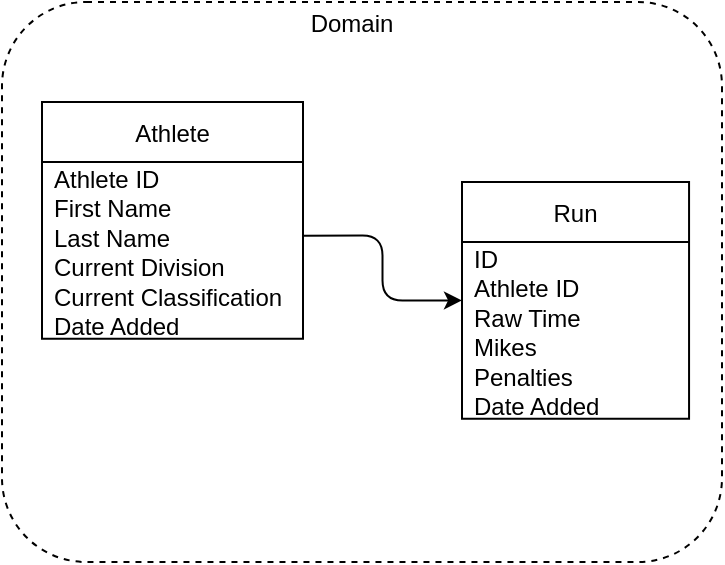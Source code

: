 <mxfile version="17.5.0" type="device" pages="5"><diagram name="Shooters_Log-Domain" id="WLZZMkEDYbglwvg7XkXk"><mxGraphModel dx="1422" dy="702" grid="1" gridSize="10" guides="1" tooltips="1" connect="1" arrows="1" fold="1" page="1" pageScale="1" pageWidth="1169" pageHeight="827" math="0" shadow="0"><root><mxCell id="lbrJNzpqVlPy7NFtcWys-0"/><mxCell id="lbrJNzpqVlPy7NFtcWys-1" parent="lbrJNzpqVlPy7NFtcWys-0"/><mxCell id="lbrJNzpqVlPy7NFtcWys-2" value="" style="group" parent="lbrJNzpqVlPy7NFtcWys-1" vertex="1" connectable="0"><mxGeometry x="80" y="470" width="360" height="280" as="geometry"/></mxCell><mxCell id="lbrJNzpqVlPy7NFtcWys-3" value="" style="rounded=1;whiteSpace=wrap;html=1;dashed=1;" parent="lbrJNzpqVlPy7NFtcWys-2" vertex="1"><mxGeometry width="360" height="280" as="geometry"/></mxCell><mxCell id="lbrJNzpqVlPy7NFtcWys-7" value="Athlete" style="swimlane;fontStyle=0;childLayout=stackLayout;horizontal=1;startSize=30;horizontalStack=0;resizeParent=1;resizeParentMax=0;resizeLast=0;collapsible=1;marginBottom=0;" parent="lbrJNzpqVlPy7NFtcWys-2" vertex="1"><mxGeometry x="20" y="50" width="130.5" height="118.421" as="geometry"/></mxCell><mxCell id="lbrJNzpqVlPy7NFtcWys-8" value="Athlete ID" style="text;strokeColor=none;fillColor=none;align=left;verticalAlign=middle;spacingLeft=4;spacingRight=4;overflow=hidden;points=[[0,0.5],[1,0.5]];portConstraint=eastwest;rotatable=0;" parent="lbrJNzpqVlPy7NFtcWys-7" vertex="1"><mxGeometry y="30" width="130.5" height="14.737" as="geometry"/></mxCell><mxCell id="5Db6tH8NOHzSkYyKgGO0-1" value="First Name" style="text;strokeColor=none;fillColor=none;align=left;verticalAlign=middle;spacingLeft=4;spacingRight=4;overflow=hidden;points=[[0,0.5],[1,0.5]];portConstraint=eastwest;rotatable=0;" vertex="1" parent="lbrJNzpqVlPy7NFtcWys-7"><mxGeometry y="44.737" width="130.5" height="14.737" as="geometry"/></mxCell><mxCell id="5Db6tH8NOHzSkYyKgGO0-0" value="Last Name" style="text;strokeColor=none;fillColor=none;align=left;verticalAlign=middle;spacingLeft=4;spacingRight=4;overflow=hidden;points=[[0,0.5],[1,0.5]];portConstraint=eastwest;rotatable=0;" vertex="1" parent="lbrJNzpqVlPy7NFtcWys-7"><mxGeometry y="59.474" width="130.5" height="14.737" as="geometry"/></mxCell><mxCell id="lbrJNzpqVlPy7NFtcWys-9" value="Current Division" style="text;strokeColor=none;fillColor=none;align=left;verticalAlign=middle;spacingLeft=4;spacingRight=4;overflow=hidden;points=[[0,0.5],[1,0.5]];portConstraint=eastwest;rotatable=0;" parent="lbrJNzpqVlPy7NFtcWys-7" vertex="1"><mxGeometry y="74.211" width="130.5" height="14.737" as="geometry"/></mxCell><mxCell id="lbrJNzpqVlPy7NFtcWys-10" value="Current Classification" style="text;strokeColor=none;fillColor=none;align=left;verticalAlign=middle;spacingLeft=4;spacingRight=4;overflow=hidden;points=[[0,0.5],[1,0.5]];portConstraint=eastwest;rotatable=0;" parent="lbrJNzpqVlPy7NFtcWys-7" vertex="1"><mxGeometry y="88.947" width="130.5" height="14.737" as="geometry"/></mxCell><mxCell id="5Db6tH8NOHzSkYyKgGO0-2" value="Date Added" style="text;strokeColor=none;fillColor=none;align=left;verticalAlign=middle;spacingLeft=4;spacingRight=4;overflow=hidden;points=[[0,0.5],[1,0.5]];portConstraint=eastwest;rotatable=0;" vertex="1" parent="lbrJNzpqVlPy7NFtcWys-7"><mxGeometry y="103.684" width="130.5" height="14.737" as="geometry"/></mxCell><mxCell id="lbrJNzpqVlPy7NFtcWys-12" value="Run" style="swimlane;fontStyle=0;childLayout=stackLayout;horizontal=1;startSize=30;horizontalStack=0;resizeParent=1;resizeParentMax=0;resizeLast=0;collapsible=1;marginBottom=0;" parent="lbrJNzpqVlPy7NFtcWys-2" vertex="1"><mxGeometry x="230" y="90" width="113.53" height="118.421" as="geometry"/></mxCell><mxCell id="lbrJNzpqVlPy7NFtcWys-13" value="ID" style="text;strokeColor=none;fillColor=none;align=left;verticalAlign=middle;spacingLeft=4;spacingRight=4;overflow=hidden;points=[[0,0.5],[1,0.5]];portConstraint=eastwest;rotatable=0;" parent="lbrJNzpqVlPy7NFtcWys-12" vertex="1"><mxGeometry y="30" width="113.53" height="14.737" as="geometry"/></mxCell><mxCell id="lbrJNzpqVlPy7NFtcWys-14" value="Athlete ID" style="text;strokeColor=none;fillColor=none;align=left;verticalAlign=middle;spacingLeft=4;spacingRight=4;overflow=hidden;points=[[0,0.5],[1,0.5]];portConstraint=eastwest;rotatable=0;" parent="lbrJNzpqVlPy7NFtcWys-12" vertex="1"><mxGeometry y="44.737" width="113.53" height="14.737" as="geometry"/></mxCell><mxCell id="lbrJNzpqVlPy7NFtcWys-15" value="Raw Time" style="text;strokeColor=none;fillColor=none;align=left;verticalAlign=middle;spacingLeft=4;spacingRight=4;overflow=hidden;points=[[0,0.5],[1,0.5]];portConstraint=eastwest;rotatable=0;" parent="lbrJNzpqVlPy7NFtcWys-12" vertex="1"><mxGeometry y="59.474" width="113.53" height="14.737" as="geometry"/></mxCell><mxCell id="lbrJNzpqVlPy7NFtcWys-16" value="Mikes" style="text;strokeColor=none;fillColor=none;align=left;verticalAlign=middle;spacingLeft=4;spacingRight=4;overflow=hidden;points=[[0,0.5],[1,0.5]];portConstraint=eastwest;rotatable=0;" parent="lbrJNzpqVlPy7NFtcWys-12" vertex="1"><mxGeometry y="74.211" width="113.53" height="14.737" as="geometry"/></mxCell><mxCell id="5Db6tH8NOHzSkYyKgGO0-3" value="Penalties" style="text;strokeColor=none;fillColor=none;align=left;verticalAlign=middle;spacingLeft=4;spacingRight=4;overflow=hidden;points=[[0,0.5],[1,0.5]];portConstraint=eastwest;rotatable=0;" vertex="1" parent="lbrJNzpqVlPy7NFtcWys-12"><mxGeometry y="88.947" width="113.53" height="14.737" as="geometry"/></mxCell><mxCell id="5Db6tH8NOHzSkYyKgGO0-4" value="Date Added" style="text;strokeColor=none;fillColor=none;align=left;verticalAlign=middle;spacingLeft=4;spacingRight=4;overflow=hidden;points=[[0,0.5],[1,0.5]];portConstraint=eastwest;rotatable=0;" vertex="1" parent="lbrJNzpqVlPy7NFtcWys-12"><mxGeometry y="103.684" width="113.53" height="14.737" as="geometry"/></mxCell><mxCell id="lbrJNzpqVlPy7NFtcWys-39" value="Domain" style="text;html=1;strokeColor=none;fillColor=none;align=center;verticalAlign=middle;whiteSpace=wrap;rounded=0;dashed=1;" parent="lbrJNzpqVlPy7NFtcWys-2" vertex="1"><mxGeometry x="158.824" width="31.765" height="21.538" as="geometry"/></mxCell><mxCell id="5Db6tH8NOHzSkYyKgGO0-5" value="" style="endArrow=classic;html=1;rounded=1;exitX=1;exitY=0.5;exitDx=0;exitDy=0;edgeStyle=orthogonalEdgeStyle;" edge="1" parent="lbrJNzpqVlPy7NFtcWys-2" source="5Db6tH8NOHzSkYyKgGO0-0" target="lbrJNzpqVlPy7NFtcWys-12"><mxGeometry width="50" height="50" relative="1" as="geometry"><mxPoint x="211.765" y="122.051" as="sourcePoint"/><mxPoint x="238.235" y="86.154" as="targetPoint"/></mxGeometry></mxCell></root></mxGraphModel></diagram><diagram name="Shooters_Log-Services" id="DZWcCUozmMrxw4EkkOoP"><mxGraphModel dx="1422" dy="702" grid="1" gridSize="10" guides="1" tooltips="1" connect="1" arrows="1" fold="1" page="1" pageScale="1" pageWidth="1169" pageHeight="827" math="0" shadow="0"><root><mxCell id="SasrA29SFhjYGBD2Q153-0"/><mxCell id="SasrA29SFhjYGBD2Q153-1" parent="SasrA29SFhjYGBD2Q153-0"/><mxCell id="SasrA29SFhjYGBD2Q153-18" value="Flask" style="rounded=0;whiteSpace=wrap;html=1;" vertex="1" parent="SasrA29SFhjYGBD2Q153-1"><mxGeometry x="300" y="20" width="120" height="60" as="geometry"/></mxCell><mxCell id="SasrA29SFhjYGBD2Q153-19" value="SQLite DB" style="shape=cylinder3;whiteSpace=wrap;html=1;boundedLbl=1;backgroundOutline=1;size=15;" vertex="1" parent="SasrA29SFhjYGBD2Q153-1"><mxGeometry x="780" y="530" width="80" height="80" as="geometry"/></mxCell><mxCell id="SasrA29SFhjYGBD2Q153-20" value="" style="group" vertex="1" connectable="0" parent="SasrA29SFhjYGBD2Q153-1"><mxGeometry x="187.5" y="110" width="345" height="70" as="geometry"/></mxCell><mxCell id="SasrA29SFhjYGBD2Q153-21" value="" style="rounded=1;whiteSpace=wrap;html=1;dashed=1;" vertex="1" parent="SasrA29SFhjYGBD2Q153-20"><mxGeometry width="345" height="70" as="geometry"/></mxCell><mxCell id="SasrA29SFhjYGBD2Q153-22" value="Athlete.add()" style="shape=parallelogram;perimeter=parallelogramPerimeter;whiteSpace=wrap;html=1;fixedSize=1;" vertex="1" parent="SasrA29SFhjYGBD2Q153-20"><mxGeometry x="22.5" y="17.5" width="126.45" height="35" as="geometry"/></mxCell><mxCell id="SasrA29SFhjYGBD2Q153-23" value="Services" style="text;html=1;strokeColor=none;fillColor=none;align=center;verticalAlign=middle;whiteSpace=wrap;rounded=0;dashed=1;" vertex="1" parent="SasrA29SFhjYGBD2Q153-20"><mxGeometry x="118.026" width="108.947" height="17.5" as="geometry"/></mxCell><mxCell id="kTmxO-JzpRQDJna6sa7Y-18" value="Run.add()" style="shape=parallelogram;perimeter=parallelogramPerimeter;whiteSpace=wrap;html=1;fixedSize=1;" vertex="1" parent="SasrA29SFhjYGBD2Q153-20"><mxGeometry x="182.5" y="17.5" width="126.45" height="35" as="geometry"/></mxCell><mxCell id="SasrA29SFhjYGBD2Q153-24" value="" style="endArrow=classic;html=1;rounded=0;entryX=0.5;entryY=0;entryDx=0;entryDy=0;" edge="1" parent="SasrA29SFhjYGBD2Q153-1" target="SasrA29SFhjYGBD2Q153-21"><mxGeometry width="50" height="50" relative="1" as="geometry"><mxPoint x="360" y="80" as="sourcePoint"/><mxPoint x="610" y="190" as="targetPoint"/></mxGeometry></mxCell><mxCell id="SasrA29SFhjYGBD2Q153-25" value="" style="endArrow=classic;html=1;rounded=1;exitX=0.5;exitY=1;exitDx=0;exitDy=0;entryX=0.5;entryY=0;entryDx=0;entryDy=0;edgeStyle=orthogonalEdgeStyle;" edge="1" parent="SasrA29SFhjYGBD2Q153-1" source="SasrA29SFhjYGBD2Q153-21" target="kTmxO-JzpRQDJna6sa7Y-1"><mxGeometry width="50" height="50" relative="1" as="geometry"><mxPoint x="560" y="240" as="sourcePoint"/><mxPoint x="300" y="444" as="targetPoint"/></mxGeometry></mxCell><mxCell id="SasrA29SFhjYGBD2Q153-26" value="" style="endArrow=classic;html=1;rounded=1;exitX=1;exitY=0.5;exitDx=0;exitDy=0;entryX=0.5;entryY=0;entryDx=0;entryDy=0;entryPerimeter=0;edgeStyle=orthogonalEdgeStyle;" edge="1" parent="SasrA29SFhjYGBD2Q153-1" source="SasrA29SFhjYGBD2Q153-18" target="SasrA29SFhjYGBD2Q153-19"><mxGeometry width="50" height="50" relative="1" as="geometry"><mxPoint x="500" y="110" as="sourcePoint"/><mxPoint x="1070" y="360" as="targetPoint"/></mxGeometry></mxCell><mxCell id="SasrA29SFhjYGBD2Q153-27" value="" style="group" vertex="1" connectable="0" parent="SasrA29SFhjYGBD2Q153-1"><mxGeometry x="500" y="200" width="280" height="150" as="geometry"/></mxCell><mxCell id="SasrA29SFhjYGBD2Q153-28" value="" style="rounded=1;whiteSpace=wrap;html=1;dashed=1;" vertex="1" parent="SasrA29SFhjYGBD2Q153-27"><mxGeometry width="280" height="150" as="geometry"/></mxCell><mxCell id="SasrA29SFhjYGBD2Q153-29" value="Repositories" style="text;html=1;strokeColor=none;fillColor=none;align=center;verticalAlign=middle;whiteSpace=wrap;rounded=0;dashed=1;" vertex="1" parent="SasrA29SFhjYGBD2Q153-27"><mxGeometry x="103.478" y="10" width="73.043" height="30" as="geometry"/></mxCell><mxCell id="SasrA29SFhjYGBD2Q153-30" value="SQLAlchemy" style="rounded=0;whiteSpace=wrap;html=1;" vertex="1" parent="SasrA29SFhjYGBD2Q153-27"><mxGeometry x="140" y="40" width="80" height="80" as="geometry"/></mxCell><mxCell id="SasrA29SFhjYGBD2Q153-31" value="Abstract" style="rounded=0;whiteSpace=wrap;html=1;" vertex="1" parent="SasrA29SFhjYGBD2Q153-27"><mxGeometry x="30.436" y="40" width="73.043" height="80" as="geometry"/></mxCell><mxCell id="SasrA29SFhjYGBD2Q153-32" value="" style="endArrow=classic;html=1;rounded=1;exitX=1;exitY=0.5;exitDx=0;exitDy=0;entryX=1;entryY=0.5;entryDx=0;entryDy=0;edgeStyle=orthogonalEdgeStyle;" edge="1" parent="SasrA29SFhjYGBD2Q153-1" source="SasrA29SFhjYGBD2Q153-18" target="SasrA29SFhjYGBD2Q153-30"><mxGeometry width="50" height="50" relative="1" as="geometry"><mxPoint x="560" y="440" as="sourcePoint"/><mxPoint x="610" y="390" as="targetPoint"/><Array as="points"><mxPoint x="820" y="50"/><mxPoint x="820" y="280"/></Array></mxGeometry></mxCell><mxCell id="SasrA29SFhjYGBD2Q153-46" value="" style="endArrow=classic;html=1;rounded=1;exitX=0.5;exitY=1;exitDx=0;exitDy=0;entryX=0;entryY=0.5;entryDx=0;entryDy=0;edgeStyle=orthogonalEdgeStyle;" edge="1" parent="SasrA29SFhjYGBD2Q153-1" source="SasrA29SFhjYGBD2Q153-21" target="SasrA29SFhjYGBD2Q153-28"><mxGeometry width="50" height="50" relative="1" as="geometry"><mxPoint x="560" y="450" as="sourcePoint"/><mxPoint x="610" y="400" as="targetPoint"/><Array as="points"><mxPoint x="360" y="275"/></Array></mxGeometry></mxCell><mxCell id="kTmxO-JzpRQDJna6sa7Y-0" value="" style="group" vertex="1" connectable="0" parent="SasrA29SFhjYGBD2Q153-1"><mxGeometry x="60" y="460" width="360" height="280" as="geometry"/></mxCell><mxCell id="kTmxO-JzpRQDJna6sa7Y-1" value="" style="rounded=1;whiteSpace=wrap;html=1;dashed=1;" vertex="1" parent="kTmxO-JzpRQDJna6sa7Y-0"><mxGeometry width="360" height="280" as="geometry"/></mxCell><mxCell id="kTmxO-JzpRQDJna6sa7Y-2" value="Athlete" style="swimlane;fontStyle=0;childLayout=stackLayout;horizontal=1;startSize=30;horizontalStack=0;resizeParent=1;resizeParentMax=0;resizeLast=0;collapsible=1;marginBottom=0;" vertex="1" parent="kTmxO-JzpRQDJna6sa7Y-0"><mxGeometry x="20" y="50" width="130.5" height="118.421" as="geometry"/></mxCell><mxCell id="kTmxO-JzpRQDJna6sa7Y-3" value="Athlete ID" style="text;strokeColor=none;fillColor=none;align=left;verticalAlign=middle;spacingLeft=4;spacingRight=4;overflow=hidden;points=[[0,0.5],[1,0.5]];portConstraint=eastwest;rotatable=0;" vertex="1" parent="kTmxO-JzpRQDJna6sa7Y-2"><mxGeometry y="30" width="130.5" height="14.737" as="geometry"/></mxCell><mxCell id="kTmxO-JzpRQDJna6sa7Y-4" value="First Name" style="text;strokeColor=none;fillColor=none;align=left;verticalAlign=middle;spacingLeft=4;spacingRight=4;overflow=hidden;points=[[0,0.5],[1,0.5]];portConstraint=eastwest;rotatable=0;" vertex="1" parent="kTmxO-JzpRQDJna6sa7Y-2"><mxGeometry y="44.737" width="130.5" height="14.737" as="geometry"/></mxCell><mxCell id="kTmxO-JzpRQDJna6sa7Y-5" value="Last Name" style="text;strokeColor=none;fillColor=none;align=left;verticalAlign=middle;spacingLeft=4;spacingRight=4;overflow=hidden;points=[[0,0.5],[1,0.5]];portConstraint=eastwest;rotatable=0;" vertex="1" parent="kTmxO-JzpRQDJna6sa7Y-2"><mxGeometry y="59.474" width="130.5" height="14.737" as="geometry"/></mxCell><mxCell id="kTmxO-JzpRQDJna6sa7Y-6" value="Current Division" style="text;strokeColor=none;fillColor=none;align=left;verticalAlign=middle;spacingLeft=4;spacingRight=4;overflow=hidden;points=[[0,0.5],[1,0.5]];portConstraint=eastwest;rotatable=0;" vertex="1" parent="kTmxO-JzpRQDJna6sa7Y-2"><mxGeometry y="74.211" width="130.5" height="14.737" as="geometry"/></mxCell><mxCell id="kTmxO-JzpRQDJna6sa7Y-7" value="Current Classification" style="text;strokeColor=none;fillColor=none;align=left;verticalAlign=middle;spacingLeft=4;spacingRight=4;overflow=hidden;points=[[0,0.5],[1,0.5]];portConstraint=eastwest;rotatable=0;" vertex="1" parent="kTmxO-JzpRQDJna6sa7Y-2"><mxGeometry y="88.947" width="130.5" height="14.737" as="geometry"/></mxCell><mxCell id="kTmxO-JzpRQDJna6sa7Y-8" value="Date Added" style="text;strokeColor=none;fillColor=none;align=left;verticalAlign=middle;spacingLeft=4;spacingRight=4;overflow=hidden;points=[[0,0.5],[1,0.5]];portConstraint=eastwest;rotatable=0;" vertex="1" parent="kTmxO-JzpRQDJna6sa7Y-2"><mxGeometry y="103.684" width="130.5" height="14.737" as="geometry"/></mxCell><mxCell id="kTmxO-JzpRQDJna6sa7Y-9" value="Run" style="swimlane;fontStyle=0;childLayout=stackLayout;horizontal=1;startSize=30;horizontalStack=0;resizeParent=1;resizeParentMax=0;resizeLast=0;collapsible=1;marginBottom=0;" vertex="1" parent="kTmxO-JzpRQDJna6sa7Y-0"><mxGeometry x="230" y="90" width="113.53" height="118.421" as="geometry"/></mxCell><mxCell id="kTmxO-JzpRQDJna6sa7Y-10" value="ID" style="text;strokeColor=none;fillColor=none;align=left;verticalAlign=middle;spacingLeft=4;spacingRight=4;overflow=hidden;points=[[0,0.5],[1,0.5]];portConstraint=eastwest;rotatable=0;" vertex="1" parent="kTmxO-JzpRQDJna6sa7Y-9"><mxGeometry y="30" width="113.53" height="14.737" as="geometry"/></mxCell><mxCell id="kTmxO-JzpRQDJna6sa7Y-11" value="Athlete ID" style="text;strokeColor=none;fillColor=none;align=left;verticalAlign=middle;spacingLeft=4;spacingRight=4;overflow=hidden;points=[[0,0.5],[1,0.5]];portConstraint=eastwest;rotatable=0;" vertex="1" parent="kTmxO-JzpRQDJna6sa7Y-9"><mxGeometry y="44.737" width="113.53" height="14.737" as="geometry"/></mxCell><mxCell id="kTmxO-JzpRQDJna6sa7Y-12" value="Raw Time" style="text;strokeColor=none;fillColor=none;align=left;verticalAlign=middle;spacingLeft=4;spacingRight=4;overflow=hidden;points=[[0,0.5],[1,0.5]];portConstraint=eastwest;rotatable=0;" vertex="1" parent="kTmxO-JzpRQDJna6sa7Y-9"><mxGeometry y="59.474" width="113.53" height="14.737" as="geometry"/></mxCell><mxCell id="kTmxO-JzpRQDJna6sa7Y-13" value="Mikes" style="text;strokeColor=none;fillColor=none;align=left;verticalAlign=middle;spacingLeft=4;spacingRight=4;overflow=hidden;points=[[0,0.5],[1,0.5]];portConstraint=eastwest;rotatable=0;" vertex="1" parent="kTmxO-JzpRQDJna6sa7Y-9"><mxGeometry y="74.211" width="113.53" height="14.737" as="geometry"/></mxCell><mxCell id="kTmxO-JzpRQDJna6sa7Y-14" value="Penalties" style="text;strokeColor=none;fillColor=none;align=left;verticalAlign=middle;spacingLeft=4;spacingRight=4;overflow=hidden;points=[[0,0.5],[1,0.5]];portConstraint=eastwest;rotatable=0;" vertex="1" parent="kTmxO-JzpRQDJna6sa7Y-9"><mxGeometry y="88.947" width="113.53" height="14.737" as="geometry"/></mxCell><mxCell id="kTmxO-JzpRQDJna6sa7Y-15" value="Date Added" style="text;strokeColor=none;fillColor=none;align=left;verticalAlign=middle;spacingLeft=4;spacingRight=4;overflow=hidden;points=[[0,0.5],[1,0.5]];portConstraint=eastwest;rotatable=0;" vertex="1" parent="kTmxO-JzpRQDJna6sa7Y-9"><mxGeometry y="103.684" width="113.53" height="14.737" as="geometry"/></mxCell><mxCell id="kTmxO-JzpRQDJna6sa7Y-16" value="Domain" style="text;html=1;strokeColor=none;fillColor=none;align=center;verticalAlign=middle;whiteSpace=wrap;rounded=0;dashed=1;" vertex="1" parent="kTmxO-JzpRQDJna6sa7Y-0"><mxGeometry x="158.824" width="31.765" height="21.538" as="geometry"/></mxCell><mxCell id="kTmxO-JzpRQDJna6sa7Y-17" value="" style="endArrow=classic;html=1;rounded=1;exitX=1;exitY=0.5;exitDx=0;exitDy=0;edgeStyle=orthogonalEdgeStyle;" edge="1" parent="kTmxO-JzpRQDJna6sa7Y-0" source="kTmxO-JzpRQDJna6sa7Y-5" target="kTmxO-JzpRQDJna6sa7Y-9"><mxGeometry width="50" height="50" relative="1" as="geometry"><mxPoint x="211.765" y="122.051" as="sourcePoint"/><mxPoint x="238.235" y="86.154" as="targetPoint"/></mxGeometry></mxCell><mxCell id="kTmxO-JzpRQDJna6sa7Y-19" value="" style="endArrow=classic;html=1;rounded=1;exitX=0.5;exitY=1;exitDx=0;exitDy=0;entryX=0.5;entryY=0;entryDx=0;entryDy=0;entryPerimeter=0;edgeStyle=orthogonalEdgeStyle;" edge="1" parent="SasrA29SFhjYGBD2Q153-1" source="SasrA29SFhjYGBD2Q153-28" target="SasrA29SFhjYGBD2Q153-19"><mxGeometry width="50" height="50" relative="1" as="geometry"><mxPoint x="560" y="390" as="sourcePoint"/><mxPoint x="610" y="340" as="targetPoint"/></mxGeometry></mxCell></root></mxGraphModel></diagram><diagram name="Shooters_Log-UOW" id="EqoSja91vkNUlF0pdO0p"><mxGraphModel dx="1422" dy="702" grid="1" gridSize="10" guides="1" tooltips="1" connect="1" arrows="1" fold="1" page="1" pageScale="1" pageWidth="1169" pageHeight="827" math="0" shadow="0"><root><mxCell id="X_8DMcGobZ9MPmGU2Pqg-0"/><mxCell id="X_8DMcGobZ9MPmGU2Pqg-1" parent="X_8DMcGobZ9MPmGU2Pqg-0"/><mxCell id="X_8DMcGobZ9MPmGU2Pqg-2" value="Flask" style="rounded=0;whiteSpace=wrap;html=1;" vertex="1" parent="X_8DMcGobZ9MPmGU2Pqg-1"><mxGeometry x="142.5" y="20" width="120" height="60" as="geometry"/></mxCell><mxCell id="X_8DMcGobZ9MPmGU2Pqg-3" value="SQLite DB" style="shape=cylinder3;whiteSpace=wrap;html=1;boundedLbl=1;backgroundOutline=1;size=15;" vertex="1" parent="X_8DMcGobZ9MPmGU2Pqg-1"><mxGeometry x="830" y="610" width="80" height="80" as="geometry"/></mxCell><mxCell id="X_8DMcGobZ9MPmGU2Pqg-4" value="" style="group" vertex="1" connectable="0" parent="X_8DMcGobZ9MPmGU2Pqg-1"><mxGeometry x="30" y="130" width="345" height="70" as="geometry"/></mxCell><mxCell id="X_8DMcGobZ9MPmGU2Pqg-5" value="" style="rounded=1;whiteSpace=wrap;html=1;dashed=1;" vertex="1" parent="X_8DMcGobZ9MPmGU2Pqg-4"><mxGeometry width="345" height="70" as="geometry"/></mxCell><mxCell id="X_8DMcGobZ9MPmGU2Pqg-6" value="Athlete.add()" style="shape=parallelogram;perimeter=parallelogramPerimeter;whiteSpace=wrap;html=1;fixedSize=1;" vertex="1" parent="X_8DMcGobZ9MPmGU2Pqg-4"><mxGeometry x="22.5" y="17.5" width="126.45" height="35" as="geometry"/></mxCell><mxCell id="X_8DMcGobZ9MPmGU2Pqg-7" value="Services" style="text;html=1;strokeColor=none;fillColor=none;align=center;verticalAlign=middle;whiteSpace=wrap;rounded=0;dashed=1;" vertex="1" parent="X_8DMcGobZ9MPmGU2Pqg-4"><mxGeometry x="118.026" width="108.947" height="17.5" as="geometry"/></mxCell><mxCell id="X_8DMcGobZ9MPmGU2Pqg-8" value="Run.add()" style="shape=parallelogram;perimeter=parallelogramPerimeter;whiteSpace=wrap;html=1;fixedSize=1;" vertex="1" parent="X_8DMcGobZ9MPmGU2Pqg-4"><mxGeometry x="182.5" y="17.5" width="126.45" height="35" as="geometry"/></mxCell><mxCell id="X_8DMcGobZ9MPmGU2Pqg-9" value="" style="endArrow=classic;html=1;rounded=0;entryX=0.5;entryY=0;entryDx=0;entryDy=0;exitX=0.5;exitY=1;exitDx=0;exitDy=0;" edge="1" parent="X_8DMcGobZ9MPmGU2Pqg-1" target="X_8DMcGobZ9MPmGU2Pqg-5" source="X_8DMcGobZ9MPmGU2Pqg-2"><mxGeometry width="50" height="50" relative="1" as="geometry"><mxPoint x="360" y="80" as="sourcePoint"/><mxPoint x="610" y="190" as="targetPoint"/></mxGeometry></mxCell><mxCell id="X_8DMcGobZ9MPmGU2Pqg-10" value="" style="endArrow=classic;html=1;rounded=1;exitX=0.5;exitY=1;exitDx=0;exitDy=0;entryX=0.5;entryY=0;entryDx=0;entryDy=0;edgeStyle=orthogonalEdgeStyle;" edge="1" parent="X_8DMcGobZ9MPmGU2Pqg-1" source="X_8DMcGobZ9MPmGU2Pqg-5" target="X_8DMcGobZ9MPmGU2Pqg-20"><mxGeometry width="50" height="50" relative="1" as="geometry"><mxPoint x="560" y="240" as="sourcePoint"/><mxPoint x="300" y="444" as="targetPoint"/></mxGeometry></mxCell><mxCell id="X_8DMcGobZ9MPmGU2Pqg-11" value="" style="endArrow=classic;html=1;rounded=1;exitX=1;exitY=0.5;exitDx=0;exitDy=0;entryX=0.5;entryY=0;entryDx=0;entryDy=0;entryPerimeter=0;edgeStyle=orthogonalEdgeStyle;" edge="1" parent="X_8DMcGobZ9MPmGU2Pqg-1" source="X_8DMcGobZ9MPmGU2Pqg-2" target="X_8DMcGobZ9MPmGU2Pqg-3"><mxGeometry width="50" height="50" relative="1" as="geometry"><mxPoint x="500" y="110" as="sourcePoint"/><mxPoint x="1070" y="360" as="targetPoint"/></mxGeometry></mxCell><mxCell id="X_8DMcGobZ9MPmGU2Pqg-12" value="" style="group" vertex="1" connectable="0" parent="X_8DMcGobZ9MPmGU2Pqg-1"><mxGeometry x="490" y="450" width="280" height="150" as="geometry"/></mxCell><mxCell id="X_8DMcGobZ9MPmGU2Pqg-13" value="" style="rounded=1;whiteSpace=wrap;html=1;dashed=1;" vertex="1" parent="X_8DMcGobZ9MPmGU2Pqg-12"><mxGeometry width="280" height="150" as="geometry"/></mxCell><mxCell id="X_8DMcGobZ9MPmGU2Pqg-14" value="Repositories" style="text;html=1;strokeColor=none;fillColor=none;align=center;verticalAlign=middle;whiteSpace=wrap;rounded=0;dashed=1;" vertex="1" parent="X_8DMcGobZ9MPmGU2Pqg-12"><mxGeometry x="103.478" y="10" width="73.043" height="30" as="geometry"/></mxCell><mxCell id="X_8DMcGobZ9MPmGU2Pqg-15" value="SQLAlchemy" style="rounded=0;whiteSpace=wrap;html=1;" vertex="1" parent="X_8DMcGobZ9MPmGU2Pqg-12"><mxGeometry x="140" y="40" width="80" height="80" as="geometry"/></mxCell><mxCell id="X_8DMcGobZ9MPmGU2Pqg-16" value="Abstract" style="rounded=0;whiteSpace=wrap;html=1;" vertex="1" parent="X_8DMcGobZ9MPmGU2Pqg-12"><mxGeometry x="30.436" y="40" width="73.043" height="80" as="geometry"/></mxCell><mxCell id="X_8DMcGobZ9MPmGU2Pqg-17" value="" style="endArrow=classic;html=1;rounded=1;exitX=1;exitY=0.5;exitDx=0;exitDy=0;entryX=1;entryY=0.5;entryDx=0;entryDy=0;edgeStyle=orthogonalEdgeStyle;" edge="1" parent="X_8DMcGobZ9MPmGU2Pqg-1" source="X_8DMcGobZ9MPmGU2Pqg-2" target="X_8DMcGobZ9MPmGU2Pqg-15"><mxGeometry width="50" height="50" relative="1" as="geometry"><mxPoint x="560" y="440" as="sourcePoint"/><mxPoint x="610" y="390" as="targetPoint"/><Array as="points"><mxPoint x="870" y="50"/><mxPoint x="870" y="530"/></Array></mxGeometry></mxCell><mxCell id="X_8DMcGobZ9MPmGU2Pqg-18" value="" style="endArrow=classic;html=1;rounded=1;exitX=0.5;exitY=1;exitDx=0;exitDy=0;entryX=0;entryY=0.5;entryDx=0;entryDy=0;edgeStyle=orthogonalEdgeStyle;" edge="1" parent="X_8DMcGobZ9MPmGU2Pqg-1" source="X_8DMcGobZ9MPmGU2Pqg-5" target="X_8DMcGobZ9MPmGU2Pqg-13"><mxGeometry width="50" height="50" relative="1" as="geometry"><mxPoint x="560" y="450" as="sourcePoint"/><mxPoint x="610" y="400" as="targetPoint"/><Array as="points"><mxPoint x="203" y="330"/><mxPoint x="460" y="330"/><mxPoint x="460" y="525"/></Array></mxGeometry></mxCell><mxCell id="X_8DMcGobZ9MPmGU2Pqg-19" value="" style="group" vertex="1" connectable="0" parent="X_8DMcGobZ9MPmGU2Pqg-1"><mxGeometry x="60" y="460" width="360" height="280" as="geometry"/></mxCell><mxCell id="X_8DMcGobZ9MPmGU2Pqg-20" value="" style="rounded=1;whiteSpace=wrap;html=1;dashed=1;" vertex="1" parent="X_8DMcGobZ9MPmGU2Pqg-19"><mxGeometry width="360" height="280" as="geometry"/></mxCell><mxCell id="X_8DMcGobZ9MPmGU2Pqg-21" value="Athlete" style="swimlane;fontStyle=0;childLayout=stackLayout;horizontal=1;startSize=30;horizontalStack=0;resizeParent=1;resizeParentMax=0;resizeLast=0;collapsible=1;marginBottom=0;" vertex="1" parent="X_8DMcGobZ9MPmGU2Pqg-19"><mxGeometry x="20" y="50" width="130.5" height="118.421" as="geometry"/></mxCell><mxCell id="X_8DMcGobZ9MPmGU2Pqg-22" value="Athlete ID" style="text;strokeColor=none;fillColor=none;align=left;verticalAlign=middle;spacingLeft=4;spacingRight=4;overflow=hidden;points=[[0,0.5],[1,0.5]];portConstraint=eastwest;rotatable=0;" vertex="1" parent="X_8DMcGobZ9MPmGU2Pqg-21"><mxGeometry y="30" width="130.5" height="14.737" as="geometry"/></mxCell><mxCell id="X_8DMcGobZ9MPmGU2Pqg-23" value="First Name" style="text;strokeColor=none;fillColor=none;align=left;verticalAlign=middle;spacingLeft=4;spacingRight=4;overflow=hidden;points=[[0,0.5],[1,0.5]];portConstraint=eastwest;rotatable=0;" vertex="1" parent="X_8DMcGobZ9MPmGU2Pqg-21"><mxGeometry y="44.737" width="130.5" height="14.737" as="geometry"/></mxCell><mxCell id="X_8DMcGobZ9MPmGU2Pqg-24" value="Last Name" style="text;strokeColor=none;fillColor=none;align=left;verticalAlign=middle;spacingLeft=4;spacingRight=4;overflow=hidden;points=[[0,0.5],[1,0.5]];portConstraint=eastwest;rotatable=0;" vertex="1" parent="X_8DMcGobZ9MPmGU2Pqg-21"><mxGeometry y="59.474" width="130.5" height="14.737" as="geometry"/></mxCell><mxCell id="X_8DMcGobZ9MPmGU2Pqg-25" value="Current Division" style="text;strokeColor=none;fillColor=none;align=left;verticalAlign=middle;spacingLeft=4;spacingRight=4;overflow=hidden;points=[[0,0.5],[1,0.5]];portConstraint=eastwest;rotatable=0;" vertex="1" parent="X_8DMcGobZ9MPmGU2Pqg-21"><mxGeometry y="74.211" width="130.5" height="14.737" as="geometry"/></mxCell><mxCell id="X_8DMcGobZ9MPmGU2Pqg-26" value="Current Classification" style="text;strokeColor=none;fillColor=none;align=left;verticalAlign=middle;spacingLeft=4;spacingRight=4;overflow=hidden;points=[[0,0.5],[1,0.5]];portConstraint=eastwest;rotatable=0;" vertex="1" parent="X_8DMcGobZ9MPmGU2Pqg-21"><mxGeometry y="88.947" width="130.5" height="14.737" as="geometry"/></mxCell><mxCell id="X_8DMcGobZ9MPmGU2Pqg-27" value="Date Added" style="text;strokeColor=none;fillColor=none;align=left;verticalAlign=middle;spacingLeft=4;spacingRight=4;overflow=hidden;points=[[0,0.5],[1,0.5]];portConstraint=eastwest;rotatable=0;" vertex="1" parent="X_8DMcGobZ9MPmGU2Pqg-21"><mxGeometry y="103.684" width="130.5" height="14.737" as="geometry"/></mxCell><mxCell id="X_8DMcGobZ9MPmGU2Pqg-28" value="Run" style="swimlane;fontStyle=0;childLayout=stackLayout;horizontal=1;startSize=30;horizontalStack=0;resizeParent=1;resizeParentMax=0;resizeLast=0;collapsible=1;marginBottom=0;" vertex="1" parent="X_8DMcGobZ9MPmGU2Pqg-19"><mxGeometry x="230" y="90" width="113.53" height="118.421" as="geometry"/></mxCell><mxCell id="X_8DMcGobZ9MPmGU2Pqg-29" value="ID" style="text;strokeColor=none;fillColor=none;align=left;verticalAlign=middle;spacingLeft=4;spacingRight=4;overflow=hidden;points=[[0,0.5],[1,0.5]];portConstraint=eastwest;rotatable=0;" vertex="1" parent="X_8DMcGobZ9MPmGU2Pqg-28"><mxGeometry y="30" width="113.53" height="14.737" as="geometry"/></mxCell><mxCell id="X_8DMcGobZ9MPmGU2Pqg-30" value="Athlete ID" style="text;strokeColor=none;fillColor=none;align=left;verticalAlign=middle;spacingLeft=4;spacingRight=4;overflow=hidden;points=[[0,0.5],[1,0.5]];portConstraint=eastwest;rotatable=0;" vertex="1" parent="X_8DMcGobZ9MPmGU2Pqg-28"><mxGeometry y="44.737" width="113.53" height="14.737" as="geometry"/></mxCell><mxCell id="X_8DMcGobZ9MPmGU2Pqg-31" value="Raw Time" style="text;strokeColor=none;fillColor=none;align=left;verticalAlign=middle;spacingLeft=4;spacingRight=4;overflow=hidden;points=[[0,0.5],[1,0.5]];portConstraint=eastwest;rotatable=0;" vertex="1" parent="X_8DMcGobZ9MPmGU2Pqg-28"><mxGeometry y="59.474" width="113.53" height="14.737" as="geometry"/></mxCell><mxCell id="X_8DMcGobZ9MPmGU2Pqg-32" value="Mikes" style="text;strokeColor=none;fillColor=none;align=left;verticalAlign=middle;spacingLeft=4;spacingRight=4;overflow=hidden;points=[[0,0.5],[1,0.5]];portConstraint=eastwest;rotatable=0;" vertex="1" parent="X_8DMcGobZ9MPmGU2Pqg-28"><mxGeometry y="74.211" width="113.53" height="14.737" as="geometry"/></mxCell><mxCell id="X_8DMcGobZ9MPmGU2Pqg-33" value="Penalties" style="text;strokeColor=none;fillColor=none;align=left;verticalAlign=middle;spacingLeft=4;spacingRight=4;overflow=hidden;points=[[0,0.5],[1,0.5]];portConstraint=eastwest;rotatable=0;" vertex="1" parent="X_8DMcGobZ9MPmGU2Pqg-28"><mxGeometry y="88.947" width="113.53" height="14.737" as="geometry"/></mxCell><mxCell id="X_8DMcGobZ9MPmGU2Pqg-34" value="Date Added" style="text;strokeColor=none;fillColor=none;align=left;verticalAlign=middle;spacingLeft=4;spacingRight=4;overflow=hidden;points=[[0,0.5],[1,0.5]];portConstraint=eastwest;rotatable=0;" vertex="1" parent="X_8DMcGobZ9MPmGU2Pqg-28"><mxGeometry y="103.684" width="113.53" height="14.737" as="geometry"/></mxCell><mxCell id="X_8DMcGobZ9MPmGU2Pqg-35" value="Domain" style="text;html=1;strokeColor=none;fillColor=none;align=center;verticalAlign=middle;whiteSpace=wrap;rounded=0;dashed=1;" vertex="1" parent="X_8DMcGobZ9MPmGU2Pqg-19"><mxGeometry x="158.824" width="31.765" height="21.538" as="geometry"/></mxCell><mxCell id="X_8DMcGobZ9MPmGU2Pqg-36" value="" style="endArrow=classic;html=1;rounded=1;exitX=1;exitY=0.5;exitDx=0;exitDy=0;edgeStyle=orthogonalEdgeStyle;" edge="1" parent="X_8DMcGobZ9MPmGU2Pqg-19" source="X_8DMcGobZ9MPmGU2Pqg-24" target="X_8DMcGobZ9MPmGU2Pqg-28"><mxGeometry width="50" height="50" relative="1" as="geometry"><mxPoint x="211.765" y="122.051" as="sourcePoint"/><mxPoint x="238.235" y="86.154" as="targetPoint"/></mxGeometry></mxCell><mxCell id="X_8DMcGobZ9MPmGU2Pqg-37" value="" style="endArrow=classic;html=1;rounded=1;exitX=0.5;exitY=1;exitDx=0;exitDy=0;entryX=0.5;entryY=0;entryDx=0;entryDy=0;entryPerimeter=0;edgeStyle=orthogonalEdgeStyle;" edge="1" parent="X_8DMcGobZ9MPmGU2Pqg-1" source="X_8DMcGobZ9MPmGU2Pqg-13" target="X_8DMcGobZ9MPmGU2Pqg-3"><mxGeometry width="50" height="50" relative="1" as="geometry"><mxPoint x="560" y="390" as="sourcePoint"/><mxPoint x="610" y="340" as="targetPoint"/><Array as="points"><mxPoint x="630" y="630"/><mxPoint x="800" y="630"/><mxPoint x="800" y="580"/><mxPoint x="870" y="580"/></Array></mxGeometry></mxCell><mxCell id="8F-PG5ZKRaQ5SuJL4F4O-1" value="" style="group" vertex="1" connectable="0" parent="X_8DMcGobZ9MPmGU2Pqg-1"><mxGeometry x="500" y="110" width="300" height="250" as="geometry"/></mxCell><mxCell id="8F-PG5ZKRaQ5SuJL4F4O-2" value="" style="rounded=1;whiteSpace=wrap;html=1;dashed=1;" vertex="1" parent="8F-PG5ZKRaQ5SuJL4F4O-1"><mxGeometry width="300" height="250.0" as="geometry"/></mxCell><mxCell id="8F-PG5ZKRaQ5SuJL4F4O-4" value="Unit of Work" style="text;html=1;strokeColor=none;fillColor=none;align=center;verticalAlign=middle;whiteSpace=wrap;rounded=0;dashed=1;" vertex="1" parent="8F-PG5ZKRaQ5SuJL4F4O-1"><mxGeometry x="102.632" width="94.737" height="62.5" as="geometry"/></mxCell><mxCell id="mbhnG2E_HfeGkDl_jC5V-0" value="Athlete.add()" style="whiteSpace=wrap;html=1;aspect=fixed;" vertex="1" parent="8F-PG5ZKRaQ5SuJL4F4O-1"><mxGeometry x="35" y="43.478" width="80" height="80" as="geometry"/></mxCell><mxCell id="mbhnG2E_HfeGkDl_jC5V-1" value="Athlete.add()" style="whiteSpace=wrap;html=1;aspect=fixed;" vertex="1" parent="8F-PG5ZKRaQ5SuJL4F4O-1"><mxGeometry x="35" y="152.174" width="80" height="80" as="geometry"/></mxCell><mxCell id="mbhnG2E_HfeGkDl_jC5V-2" value="SQLAlchemy&lt;br&gt;RepositoryRun" style="whiteSpace=wrap;html=1;aspect=fixed;" vertex="1" parent="8F-PG5ZKRaQ5SuJL4F4O-1"><mxGeometry x="190" y="152.174" width="80" height="80" as="geometry"/></mxCell><mxCell id="mbhnG2E_HfeGkDl_jC5V-3" value="SQLAlchemy&lt;br&gt;Repository" style="whiteSpace=wrap;html=1;aspect=fixed;" vertex="1" parent="8F-PG5ZKRaQ5SuJL4F4O-1"><mxGeometry x="190" y="43.478" width="80" height="80" as="geometry"/></mxCell><mxCell id="Pg5vKh-Le_ZT8WbDEv1o-0" value="Starts" style="endArrow=classic;html=1;rounded=1;exitX=0.5;exitY=1;exitDx=0;exitDy=0;entryX=0;entryY=0.5;entryDx=0;entryDy=0;edgeStyle=orthogonalEdgeStyle;" edge="1" parent="X_8DMcGobZ9MPmGU2Pqg-1" source="X_8DMcGobZ9MPmGU2Pqg-5" target="8F-PG5ZKRaQ5SuJL4F4O-2"><mxGeometry width="50" height="50" relative="1" as="geometry"><mxPoint x="560" y="390" as="sourcePoint"/><mxPoint x="610" y="340" as="targetPoint"/></mxGeometry></mxCell><mxCell id="3AkLk3ZK0yiRIsYYqqUQ-0" value="" style="endArrow=classic;html=1;rounded=1;entryX=0.5;entryY=0;entryDx=0;entryDy=0;exitX=0.5;exitY=1;exitDx=0;exitDy=0;edgeStyle=orthogonalEdgeStyle;" edge="1" parent="X_8DMcGobZ9MPmGU2Pqg-1" source="mbhnG2E_HfeGkDl_jC5V-1" target="X_8DMcGobZ9MPmGU2Pqg-16"><mxGeometry width="50" height="50" relative="1" as="geometry"><mxPoint x="560" y="370" as="sourcePoint"/><mxPoint x="610" y="320" as="targetPoint"/></mxGeometry></mxCell><mxCell id="3AkLk3ZK0yiRIsYYqqUQ-1" value="" style="endArrow=classic;html=1;rounded=1;entryX=0.5;entryY=0;entryDx=0;entryDy=0;exitX=0.5;exitY=1;exitDx=0;exitDy=0;edgeStyle=orthogonalEdgeStyle;" edge="1" parent="X_8DMcGobZ9MPmGU2Pqg-1" source="mbhnG2E_HfeGkDl_jC5V-2" target="X_8DMcGobZ9MPmGU2Pqg-15"><mxGeometry width="50" height="50" relative="1" as="geometry"><mxPoint x="635" y="352.174" as="sourcePoint"/><mxPoint x="566.957" y="500" as="targetPoint"/></mxGeometry></mxCell></root></mxGraphModel></diagram><diagram id="C5RBs43oDa-KdzZeNtuy" name="Old-Domain"><mxGraphModel dx="1422" dy="702" grid="1" gridSize="10" guides="1" tooltips="1" connect="1" arrows="1" fold="1" page="1" pageScale="1" pageWidth="1169" pageHeight="827" math="0" shadow="0"><root><mxCell id="WIyWlLk6GJQsqaUBKTNV-0"/><mxCell id="WIyWlLk6GJQsqaUBKTNV-1" parent="WIyWlLk6GJQsqaUBKTNV-0"/><mxCell id="EZ-2V5fqjT-M-SSdbatg-1" value="" style="group" parent="WIyWlLk6GJQsqaUBKTNV-1" vertex="1" connectable="0"><mxGeometry x="50" y="370" width="680" height="390" as="geometry"/></mxCell><mxCell id="EZ-2V5fqjT-M-SSdbatg-0" value="" style="rounded=1;whiteSpace=wrap;html=1;dashed=1;" parent="EZ-2V5fqjT-M-SSdbatg-1" vertex="1"><mxGeometry width="680" height="390" as="geometry"/></mxCell><mxCell id="AYAUsgQj3wZXq3I4UBav-0" value="Goals" style="swimlane;fontStyle=0;childLayout=stackLayout;horizontal=1;startSize=30;horizontalStack=0;resizeParent=1;resizeParentMax=0;resizeLast=0;collapsible=1;marginBottom=0;" parent="EZ-2V5fqjT-M-SSdbatg-1" vertex="1"><mxGeometry x="239.121" y="34.211" width="104.615" height="71.053" as="geometry"/></mxCell><mxCell id="AYAUsgQj3wZXq3I4UBav-1" value="Long Term" style="text;strokeColor=none;fillColor=none;align=left;verticalAlign=middle;spacingLeft=4;spacingRight=4;overflow=hidden;points=[[0,0.5],[1,0.5]];portConstraint=eastwest;rotatable=0;" parent="AYAUsgQj3wZXq3I4UBav-0" vertex="1"><mxGeometry y="30" width="104.615" height="20.526" as="geometry"/></mxCell><mxCell id="AYAUsgQj3wZXq3I4UBav-2" value="Short Term" style="text;strokeColor=none;fillColor=none;align=left;verticalAlign=middle;spacingLeft=4;spacingRight=4;overflow=hidden;points=[[0,0.5],[1,0.5]];portConstraint=eastwest;rotatable=0;" parent="AYAUsgQj3wZXq3I4UBav-0" vertex="1"><mxGeometry y="50.526" width="104.615" height="20.526" as="geometry"/></mxCell><mxCell id="AYAUsgQj3wZXq3I4UBav-4" value="Athlete" style="swimlane;fontStyle=0;childLayout=stackLayout;horizontal=1;startSize=30;horizontalStack=0;resizeParent=1;resizeParentMax=0;resizeLast=0;collapsible=1;marginBottom=0;" parent="EZ-2V5fqjT-M-SSdbatg-1" vertex="1"><mxGeometry x="59.78" y="34.211" width="104.615" height="91.579" as="geometry"/></mxCell><mxCell id="AYAUsgQj3wZXq3I4UBav-5" value="Name" style="text;strokeColor=none;fillColor=none;align=left;verticalAlign=middle;spacingLeft=4;spacingRight=4;overflow=hidden;points=[[0,0.5],[1,0.5]];portConstraint=eastwest;rotatable=0;" parent="AYAUsgQj3wZXq3I4UBav-4" vertex="1"><mxGeometry y="30" width="104.615" height="20.526" as="geometry"/></mxCell><mxCell id="AYAUsgQj3wZXq3I4UBav-7" value="Current Division" style="text;strokeColor=none;fillColor=none;align=left;verticalAlign=middle;spacingLeft=4;spacingRight=4;overflow=hidden;points=[[0,0.5],[1,0.5]];portConstraint=eastwest;rotatable=0;" parent="AYAUsgQj3wZXq3I4UBav-4" vertex="1"><mxGeometry y="50.526" width="104.615" height="20.526" as="geometry"/></mxCell><mxCell id="AYAUsgQj3wZXq3I4UBav-6" value="Current Classification" style="text;strokeColor=none;fillColor=none;align=left;verticalAlign=middle;spacingLeft=4;spacingRight=4;overflow=hidden;points=[[0,0.5],[1,0.5]];portConstraint=eastwest;rotatable=0;" parent="AYAUsgQj3wZXq3I4UBav-4" vertex="1"><mxGeometry y="71.053" width="104.615" height="20.526" as="geometry"/></mxCell><mxCell id="AYAUsgQj3wZXq3I4UBav-8" value="" style="endArrow=classic;html=1;rounded=0;entryX=0;entryY=0.5;entryDx=0;entryDy=0;exitX=1;exitY=0.5;exitDx=0;exitDy=0;edgeStyle=orthogonalEdgeStyle;" parent="EZ-2V5fqjT-M-SSdbatg-1" source="AYAUsgQj3wZXq3I4UBav-7" target="AYAUsgQj3wZXq3I4UBav-1" edge="1"><mxGeometry width="50" height="50" relative="1" as="geometry"><mxPoint x="186.813" y="95.789" as="sourcePoint"/><mxPoint x="321.319" y="143.684" as="targetPoint"/></mxGeometry></mxCell><mxCell id="AYAUsgQj3wZXq3I4UBav-9" value="Actionable Steps" style="swimlane;fontStyle=0;childLayout=stackLayout;horizontal=1;startSize=30;horizontalStack=0;resizeParent=1;resizeParentMax=0;resizeLast=0;collapsible=1;marginBottom=0;" parent="EZ-2V5fqjT-M-SSdbatg-1" vertex="1"><mxGeometry x="59.78" y="150.526" width="104.615" height="112.105" as="geometry"/></mxCell><mxCell id="AYAUsgQj3wZXq3I4UBav-44" value="Name" style="text;strokeColor=none;fillColor=none;align=left;verticalAlign=middle;spacingLeft=4;spacingRight=4;overflow=hidden;points=[[0,0.5],[1,0.5]];portConstraint=eastwest;rotatable=0;" parent="AYAUsgQj3wZXq3I4UBav-9" vertex="1"><mxGeometry y="30" width="104.615" height="20.526" as="geometry"/></mxCell><mxCell id="AYAUsgQj3wZXq3I4UBav-43" value="Start Date" style="text;strokeColor=none;fillColor=none;align=left;verticalAlign=middle;spacingLeft=4;spacingRight=4;overflow=hidden;points=[[0,0.5],[1,0.5]];portConstraint=eastwest;rotatable=0;" parent="AYAUsgQj3wZXq3I4UBav-9" vertex="1"><mxGeometry y="50.526" width="104.615" height="20.526" as="geometry"/></mxCell><mxCell id="AYAUsgQj3wZXq3I4UBav-11" value="Re-Evaluation Date" style="text;strokeColor=none;fillColor=none;align=left;verticalAlign=middle;spacingLeft=4;spacingRight=4;overflow=hidden;points=[[0,0.5],[1,0.5]];portConstraint=eastwest;rotatable=0;" parent="AYAUsgQj3wZXq3I4UBav-9" vertex="1"><mxGeometry y="71.053" width="104.615" height="20.526" as="geometry"/></mxCell><mxCell id="AYAUsgQj3wZXq3I4UBav-12" value="Target Date" style="text;strokeColor=none;fillColor=none;align=left;verticalAlign=middle;spacingLeft=4;spacingRight=4;overflow=hidden;points=[[0,0.5],[1,0.5]];portConstraint=eastwest;rotatable=0;" parent="AYAUsgQj3wZXq3I4UBav-9" vertex="1"><mxGeometry y="91.579" width="104.615" height="20.526" as="geometry"/></mxCell><mxCell id="AYAUsgQj3wZXq3I4UBav-13" value="" style="endArrow=classic;html=1;rounded=0;exitX=1;exitY=0.5;exitDx=0;exitDy=0;entryX=0;entryY=0.5;entryDx=0;entryDy=0;edgeStyle=orthogonalEdgeStyle;" parent="EZ-2V5fqjT-M-SSdbatg-1" source="AYAUsgQj3wZXq3I4UBav-11" target="AYAUsgQj3wZXq3I4UBav-1" edge="1"><mxGeometry width="50" height="50" relative="1" as="geometry"><mxPoint x="283.956" y="177.895" as="sourcePoint"/><mxPoint x="321.319" y="143.684" as="targetPoint"/></mxGeometry></mxCell><mxCell id="AYAUsgQj3wZXq3I4UBav-14" value="Practice" style="swimlane;fontStyle=0;childLayout=stackLayout;horizontal=1;startSize=30;horizontalStack=0;resizeParent=1;resizeParentMax=0;resizeLast=0;collapsible=1;marginBottom=0;" parent="EZ-2V5fqjT-M-SSdbatg-1" vertex="1"><mxGeometry x="403.516" y="34.211" width="104.615" height="50.526" as="geometry"/></mxCell><mxCell id="AYAUsgQj3wZXq3I4UBav-15" value="Pressures" style="text;strokeColor=none;fillColor=none;align=left;verticalAlign=middle;spacingLeft=4;spacingRight=4;overflow=hidden;points=[[0,0.5],[1,0.5]];portConstraint=eastwest;rotatable=0;" parent="AYAUsgQj3wZXq3I4UBav-14" vertex="1"><mxGeometry y="30" width="104.615" height="20.526" as="geometry"/></mxCell><mxCell id="AYAUsgQj3wZXq3I4UBav-18" value="Drills" style="swimlane;fontStyle=0;childLayout=stackLayout;horizontal=1;startSize=30;horizontalStack=0;resizeParent=1;resizeParentMax=0;resizeLast=0;collapsible=1;marginBottom=0;" parent="EZ-2V5fqjT-M-SSdbatg-1" vertex="1"><mxGeometry x="388.571" y="150.526" width="134.505" height="132.632" as="geometry"/></mxCell><mxCell id="AYAUsgQj3wZXq3I4UBav-19" value="Fundamental Exercises" style="text;strokeColor=none;fillColor=none;align=left;verticalAlign=middle;spacingLeft=4;spacingRight=4;overflow=hidden;points=[[0,0.5],[1,0.5]];portConstraint=eastwest;rotatable=0;" parent="AYAUsgQj3wZXq3I4UBav-18" vertex="1"><mxGeometry y="30" width="134.505" height="20.526" as="geometry"/></mxCell><mxCell id="AYAUsgQj3wZXq3I4UBav-20" value="Benchmark Exercises" style="text;strokeColor=none;fillColor=none;align=left;verticalAlign=middle;spacingLeft=4;spacingRight=4;overflow=hidden;points=[[0,0.5],[1,0.5]];portConstraint=eastwest;rotatable=0;" parent="AYAUsgQj3wZXq3I4UBav-18" vertex="1"><mxGeometry y="50.526" width="134.505" height="20.526" as="geometry"/></mxCell><mxCell id="AYAUsgQj3wZXq3I4UBav-22" value="Isolated Skill Exercises" style="text;strokeColor=none;fillColor=none;align=left;verticalAlign=middle;spacingLeft=4;spacingRight=4;overflow=hidden;points=[[0,0.5],[1,0.5]];portConstraint=eastwest;rotatable=0;" parent="AYAUsgQj3wZXq3I4UBav-18" vertex="1"><mxGeometry y="71.053" width="134.505" height="20.526" as="geometry"/></mxCell><mxCell id="AYAUsgQj3wZXq3I4UBav-23" value="Random Practice Exercises" style="text;strokeColor=none;fillColor=none;align=left;verticalAlign=middle;spacingLeft=4;spacingRight=4;overflow=hidden;points=[[0,0.5],[1,0.5]];portConstraint=eastwest;rotatable=0;" parent="AYAUsgQj3wZXq3I4UBav-18" vertex="1"><mxGeometry y="91.579" width="134.505" height="20.526" as="geometry"/></mxCell><mxCell id="AYAUsgQj3wZXq3I4UBav-21" value="Variable Practice Exercises" style="text;strokeColor=none;fillColor=none;align=left;verticalAlign=middle;spacingLeft=4;spacingRight=4;overflow=hidden;points=[[0,0.5],[1,0.5]];portConstraint=eastwest;rotatable=0;" parent="AYAUsgQj3wZXq3I4UBav-18" vertex="1"><mxGeometry y="112.105" width="134.505" height="20.526" as="geometry"/></mxCell><mxCell id="AYAUsgQj3wZXq3I4UBav-26" value="" style="edgeStyle=orthogonalEdgeStyle;rounded=0;orthogonalLoop=1;jettySize=auto;html=1;entryX=0.5;entryY=0;entryDx=0;entryDy=0;" parent="EZ-2V5fqjT-M-SSdbatg-1" source="AYAUsgQj3wZXq3I4UBav-14" target="AYAUsgQj3wZXq3I4UBav-18" edge="1"><mxGeometry relative="1" as="geometry"/></mxCell><mxCell id="AYAUsgQj3wZXq3I4UBav-25" value="" style="edgeStyle=orthogonalEdgeStyle;rounded=0;orthogonalLoop=1;jettySize=auto;html=1;entryX=0.5;entryY=0;entryDx=0;entryDy=0;" parent="EZ-2V5fqjT-M-SSdbatg-1" source="AYAUsgQj3wZXq3I4UBav-1" target="AYAUsgQj3wZXq3I4UBav-18" edge="1"><mxGeometry relative="1" as="geometry"><mxPoint x="358.681" y="164.211" as="targetPoint"/><Array as="points"><mxPoint x="381.099" y="65"/><mxPoint x="381.099" y="130"/><mxPoint x="455.824" y="130"/></Array></mxGeometry></mxCell><mxCell id="AYAUsgQj3wZXq3I4UBav-27" value="Skills" style="swimlane;fontStyle=0;childLayout=stackLayout;horizontal=1;startSize=30;horizontalStack=0;resizeParent=1;resizeParentMax=0;resizeLast=0;collapsible=1;marginBottom=0;" parent="EZ-2V5fqjT-M-SSdbatg-1" vertex="1"><mxGeometry x="545.495" y="34.211" width="104.615" height="71.053" as="geometry"/></mxCell><mxCell id="AYAUsgQj3wZXq3I4UBav-34" value="List Item" style="text;strokeColor=none;fillColor=none;align=left;verticalAlign=middle;spacingLeft=4;spacingRight=4;overflow=hidden;points=[[0,0.5],[1,0.5]];portConstraint=eastwest;rotatable=0;" parent="AYAUsgQj3wZXq3I4UBav-27" vertex="1"><mxGeometry y="30" width="104.615" height="20.526" as="geometry"/></mxCell><mxCell id="AYAUsgQj3wZXq3I4UBav-33" value="Skill Name" style="text;strokeColor=none;fillColor=none;align=left;verticalAlign=middle;spacingLeft=4;spacingRight=4;overflow=hidden;points=[[0,0.5],[1,0.5]];portConstraint=eastwest;rotatable=0;" parent="AYAUsgQj3wZXq3I4UBav-27" vertex="1"><mxGeometry y="50.526" width="104.615" height="20.526" as="geometry"/></mxCell><mxCell id="AYAUsgQj3wZXq3I4UBav-32" value="" style="endArrow=classic;startArrow=classic;html=1;rounded=0;entryX=0.5;entryY=1;entryDx=0;entryDy=0;exitX=1;exitY=0.5;exitDx=0;exitDy=0;edgeStyle=orthogonalEdgeStyle;" parent="EZ-2V5fqjT-M-SSdbatg-1" source="AYAUsgQj3wZXq3I4UBav-20" target="AYAUsgQj3wZXq3I4UBav-27" edge="1"><mxGeometry width="50" height="50" relative="1" as="geometry"><mxPoint x="283.956" y="177.895" as="sourcePoint"/><mxPoint x="321.319" y="143.684" as="targetPoint"/></mxGeometry></mxCell><mxCell id="AYAUsgQj3wZXq3I4UBav-35" value="Schedule" style="swimlane;fontStyle=0;childLayout=stackLayout;horizontal=1;startSize=30;horizontalStack=0;resizeParent=1;resizeParentMax=0;resizeLast=0;collapsible=1;marginBottom=0;" parent="EZ-2V5fqjT-M-SSdbatg-1" vertex="1"><mxGeometry x="224.176" y="232.632" width="104.615" height="71.053" as="geometry"/></mxCell><mxCell id="AYAUsgQj3wZXq3I4UBav-51" value="Days of Week" style="text;strokeColor=none;fillColor=none;align=left;verticalAlign=middle;spacingLeft=4;spacingRight=4;overflow=hidden;points=[[0,0.5],[1,0.5]];portConstraint=eastwest;rotatable=0;" parent="AYAUsgQj3wZXq3I4UBav-35" vertex="1"><mxGeometry y="30" width="104.615" height="20.526" as="geometry"/></mxCell><mxCell id="AYAUsgQj3wZXq3I4UBav-52" value="Exercise Type" style="text;strokeColor=none;fillColor=none;align=left;verticalAlign=middle;spacingLeft=4;spacingRight=4;overflow=hidden;points=[[0,0.5],[1,0.5]];portConstraint=eastwest;rotatable=0;" parent="AYAUsgQj3wZXq3I4UBav-35" vertex="1"><mxGeometry y="50.526" width="104.615" height="20.526" as="geometry"/></mxCell><mxCell id="AYAUsgQj3wZXq3I4UBav-41" value="" style="endArrow=classic;html=1;rounded=0;exitX=0.5;exitY=0.967;exitDx=0;exitDy=0;exitPerimeter=0;entryX=0.5;entryY=0;entryDx=0;entryDy=0;edgeStyle=orthogonalEdgeStyle;" parent="EZ-2V5fqjT-M-SSdbatg-1" source="AYAUsgQj3wZXq3I4UBav-2" target="AYAUsgQj3wZXq3I4UBav-35" edge="1"><mxGeometry width="50" height="50" relative="1" as="geometry"><mxPoint x="283.956" y="177.895" as="sourcePoint"/><mxPoint x="321.319" y="143.684" as="targetPoint"/></mxGeometry></mxCell><mxCell id="AYAUsgQj3wZXq3I4UBav-42" value="" style="endArrow=classic;html=1;rounded=0;exitX=0.478;exitY=0.967;exitDx=0;exitDy=0;exitPerimeter=0;edgeStyle=orthogonalEdgeStyle;entryX=0.5;entryY=0;entryDx=0;entryDy=0;" parent="EZ-2V5fqjT-M-SSdbatg-1" source="AYAUsgQj3wZXq3I4UBav-21" target="AYAUsgQj3wZXq3I4UBav-35" edge="1"><mxGeometry width="50" height="50" relative="1" as="geometry"><mxPoint x="283.956" y="177.895" as="sourcePoint"/><mxPoint x="261.538" y="369.474" as="targetPoint"/><Array as="points"><mxPoint x="453" y="300"/><mxPoint x="359" y="300"/><mxPoint x="359" y="219"/><mxPoint x="277" y="219"/></Array></mxGeometry></mxCell><mxCell id="AYAUsgQj3wZXq3I4UBav-45" value="Results" style="swimlane;fontStyle=0;childLayout=stackLayout;horizontal=1;startSize=30;horizontalStack=0;resizeParent=1;resizeParentMax=0;resizeLast=0;collapsible=1;marginBottom=0;" parent="EZ-2V5fqjT-M-SSdbatg-1" vertex="1"><mxGeometry x="388.571" y="330.005" width="104.615" height="41.053" as="geometry"/></mxCell><mxCell id="AYAUsgQj3wZXq3I4UBav-49" value="" style="endArrow=classic;html=1;rounded=0;entryX=0;entryY=0.5;entryDx=0;entryDy=0;exitX=0.5;exitY=1;exitDx=0;exitDy=0;edgeStyle=orthogonalEdgeStyle;" parent="EZ-2V5fqjT-M-SSdbatg-1" source="AYAUsgQj3wZXq3I4UBav-35" target="AYAUsgQj3wZXq3I4UBav-45" edge="1"><mxGeometry width="50" height="50" relative="1" as="geometry"><mxPoint x="269.011" y="348.947" as="sourcePoint"/><mxPoint x="321.319" y="212.105" as="targetPoint"/></mxGeometry></mxCell><mxCell id="EZ-2V5fqjT-M-SSdbatg-12" value="Domain" style="text;html=1;strokeColor=none;fillColor=none;align=center;verticalAlign=middle;whiteSpace=wrap;rounded=0;dashed=1;" parent="EZ-2V5fqjT-M-SSdbatg-1" vertex="1"><mxGeometry x="300" width="60" height="30" as="geometry"/></mxCell><mxCell id="EZ-2V5fqjT-M-SSdbatg-3" value="Flask" style="rounded=0;whiteSpace=wrap;html=1;" parent="WIyWlLk6GJQsqaUBKTNV-1" vertex="1"><mxGeometry x="300" y="20" width="120" height="60" as="geometry"/></mxCell><mxCell id="EZ-2V5fqjT-M-SSdbatg-6" value="SQLAlchemy" style="shape=cylinder3;whiteSpace=wrap;html=1;boundedLbl=1;backgroundOutline=1;size=15;" parent="WIyWlLk6GJQsqaUBKTNV-1" vertex="1"><mxGeometry x="1080" y="710" width="80" height="80" as="geometry"/></mxCell><mxCell id="EZ-2V5fqjT-M-SSdbatg-9" value="" style="group" parent="WIyWlLk6GJQsqaUBKTNV-1" vertex="1" connectable="0"><mxGeometry x="265" y="110" width="190" height="120" as="geometry"/></mxCell><mxCell id="EZ-2V5fqjT-M-SSdbatg-7" value="" style="rounded=1;whiteSpace=wrap;html=1;dashed=1;" parent="EZ-2V5fqjT-M-SSdbatg-9" vertex="1"><mxGeometry width="190" height="120" as="geometry"/></mxCell><mxCell id="EZ-2V5fqjT-M-SSdbatg-5" value="" style="shape=parallelogram;perimeter=parallelogramPerimeter;whiteSpace=wrap;html=1;fixedSize=1;" parent="EZ-2V5fqjT-M-SSdbatg-9" vertex="1"><mxGeometry x="35" y="30" width="120" height="60" as="geometry"/></mxCell><mxCell id="EZ-2V5fqjT-M-SSdbatg-8" value="Services" style="text;html=1;strokeColor=none;fillColor=none;align=center;verticalAlign=middle;whiteSpace=wrap;rounded=0;dashed=1;" parent="EZ-2V5fqjT-M-SSdbatg-9" vertex="1"><mxGeometry x="65" width="60" height="30" as="geometry"/></mxCell><mxCell id="EZ-2V5fqjT-M-SSdbatg-10" value="" style="endArrow=classic;html=1;rounded=0;entryX=0.5;entryY=0;entryDx=0;entryDy=0;" parent="WIyWlLk6GJQsqaUBKTNV-1" target="EZ-2V5fqjT-M-SSdbatg-7" edge="1"><mxGeometry width="50" height="50" relative="1" as="geometry"><mxPoint x="360" y="80" as="sourcePoint"/><mxPoint x="610" y="190" as="targetPoint"/></mxGeometry></mxCell><mxCell id="EZ-2V5fqjT-M-SSdbatg-11" value="" style="endArrow=classic;html=1;rounded=1;exitX=0.5;exitY=1;exitDx=0;exitDy=0;entryX=0.5;entryY=0;entryDx=0;entryDy=0;edgeStyle=orthogonalEdgeStyle;" parent="WIyWlLk6GJQsqaUBKTNV-1" source="EZ-2V5fqjT-M-SSdbatg-7" target="EZ-2V5fqjT-M-SSdbatg-0" edge="1"><mxGeometry width="50" height="50" relative="1" as="geometry"><mxPoint x="560" y="240" as="sourcePoint"/><mxPoint x="610" y="190" as="targetPoint"/></mxGeometry></mxCell><mxCell id="EZ-2V5fqjT-M-SSdbatg-13" value="" style="endArrow=classic;html=1;rounded=1;exitX=1;exitY=0.5;exitDx=0;exitDy=0;entryX=0.5;entryY=0;entryDx=0;entryDy=0;entryPerimeter=0;edgeStyle=orthogonalEdgeStyle;" parent="WIyWlLk6GJQsqaUBKTNV-1" source="EZ-2V5fqjT-M-SSdbatg-3" target="EZ-2V5fqjT-M-SSdbatg-6" edge="1"><mxGeometry width="50" height="50" relative="1" as="geometry"><mxPoint x="500" y="110" as="sourcePoint"/><mxPoint x="1070" y="360" as="targetPoint"/></mxGeometry></mxCell><mxCell id="_QSWDiqYZOpPZIfqqWE5-0" value="" style="group" parent="WIyWlLk6GJQsqaUBKTNV-1" vertex="1" connectable="0"><mxGeometry x="760" y="250" width="230" height="150" as="geometry"/></mxCell><mxCell id="EZ-2V5fqjT-M-SSdbatg-14" value="" style="rounded=1;whiteSpace=wrap;html=1;dashed=1;" parent="_QSWDiqYZOpPZIfqqWE5-0" vertex="1"><mxGeometry width="230" height="150" as="geometry"/></mxCell><mxCell id="EZ-2V5fqjT-M-SSdbatg-15" value="Repositories" style="text;html=1;strokeColor=none;fillColor=none;align=center;verticalAlign=middle;whiteSpace=wrap;rounded=0;dashed=1;" parent="_QSWDiqYZOpPZIfqqWE5-0" vertex="1"><mxGeometry x="85" y="10" width="60" height="30" as="geometry"/></mxCell><mxCell id="EZ-2V5fqjT-M-SSdbatg-16" value="SQLA" style="rounded=0;whiteSpace=wrap;html=1;" parent="_QSWDiqYZOpPZIfqqWE5-0" vertex="1"><mxGeometry x="135" y="40" width="60" height="80" as="geometry"/></mxCell><mxCell id="EZ-2V5fqjT-M-SSdbatg-17" value="Abstract" style="rounded=0;whiteSpace=wrap;html=1;" parent="_QSWDiqYZOpPZIfqqWE5-0" vertex="1"><mxGeometry x="40" y="40" width="60" height="80" as="geometry"/></mxCell><mxCell id="EZ-2V5fqjT-M-SSdbatg-18" value="" style="endArrow=classic;html=1;rounded=1;exitX=1;exitY=0.5;exitDx=0;exitDy=0;entryX=1;entryY=0.5;entryDx=0;entryDy=0;edgeStyle=orthogonalEdgeStyle;" parent="WIyWlLk6GJQsqaUBKTNV-1" source="EZ-2V5fqjT-M-SSdbatg-3" target="EZ-2V5fqjT-M-SSdbatg-16" edge="1"><mxGeometry width="50" height="50" relative="1" as="geometry"><mxPoint x="560" y="440" as="sourcePoint"/><mxPoint x="610" y="390" as="targetPoint"/><Array as="points"><mxPoint x="1020" y="50"/><mxPoint x="1020" y="330"/></Array></mxGeometry></mxCell><mxCell id="_QSWDiqYZOpPZIfqqWE5-1" value="" style="endArrow=classic;html=1;rounded=1;exitX=0.5;exitY=1;exitDx=0;exitDy=0;entryX=0;entryY=0.5;entryDx=0;entryDy=0;edgeStyle=orthogonalEdgeStyle;" parent="WIyWlLk6GJQsqaUBKTNV-1" source="EZ-2V5fqjT-M-SSdbatg-7" target="EZ-2V5fqjT-M-SSdbatg-14" edge="1"><mxGeometry width="50" height="50" relative="1" as="geometry"><mxPoint x="700" y="480" as="sourcePoint"/><mxPoint x="750" y="430" as="targetPoint"/><Array as="points"><mxPoint x="360" y="300"/><mxPoint x="620" y="300"/><mxPoint x="620" y="325"/></Array></mxGeometry></mxCell></root></mxGraphModel></diagram><diagram name="Old-Domain-UnitOfWork" id="5tPdD3Fdv57pUUgIgnfa"><mxGraphModel dx="1422" dy="702" grid="1" gridSize="10" guides="1" tooltips="1" connect="1" arrows="1" fold="1" page="1" pageScale="1" pageWidth="1169" pageHeight="827" math="0" shadow="0"><root><mxCell id="kpUTgFc4HAJfGZocpcpv-0"/><mxCell id="kpUTgFc4HAJfGZocpcpv-1" parent="kpUTgFc4HAJfGZocpcpv-0"/><mxCell id="kpUTgFc4HAJfGZocpcpv-2" value="" style="group" parent="kpUTgFc4HAJfGZocpcpv-1" vertex="1" connectable="0"><mxGeometry x="90" y="430" width="420" height="280" as="geometry"/></mxCell><mxCell id="kpUTgFc4HAJfGZocpcpv-3" value="" style="rounded=1;whiteSpace=wrap;html=1;dashed=1;" parent="kpUTgFc4HAJfGZocpcpv-2" vertex="1"><mxGeometry y="14" width="420" height="280" as="geometry"/></mxCell><mxCell id="kpUTgFc4HAJfGZocpcpv-4" value="Goals" style="swimlane;fontStyle=0;childLayout=stackLayout;horizontal=1;startSize=30;horizontalStack=0;resizeParent=1;resizeParentMax=0;resizeLast=0;collapsible=1;marginBottom=0;" parent="kpUTgFc4HAJfGZocpcpv-2" vertex="1"><mxGeometry x="240" y="105.26" width="132.31" height="44.737" as="geometry"/></mxCell><mxCell id="kpUTgFc4HAJfGZocpcpv-5" value="Long Term" style="text;strokeColor=none;fillColor=none;align=left;verticalAlign=middle;spacingLeft=4;spacingRight=4;overflow=hidden;points=[[0,0.5],[1,0.5]];portConstraint=eastwest;rotatable=0;" parent="kpUTgFc4HAJfGZocpcpv-4" vertex="1"><mxGeometry y="30" width="132.31" height="14.737" as="geometry"/></mxCell><mxCell id="kpUTgFc4HAJfGZocpcpv-7" value="Athlete" style="swimlane;fontStyle=0;childLayout=stackLayout;horizontal=1;startSize=30;horizontalStack=0;resizeParent=1;resizeParentMax=0;resizeLast=0;collapsible=1;marginBottom=0;" parent="kpUTgFc4HAJfGZocpcpv-2" vertex="1"><mxGeometry x="36.92" y="44" width="113.08" height="74.211" as="geometry"/></mxCell><mxCell id="kpUTgFc4HAJfGZocpcpv-8" value="Name" style="text;strokeColor=none;fillColor=none;align=left;verticalAlign=middle;spacingLeft=4;spacingRight=4;overflow=hidden;points=[[0,0.5],[1,0.5]];portConstraint=eastwest;rotatable=0;" parent="kpUTgFc4HAJfGZocpcpv-7" vertex="1"><mxGeometry y="30" width="113.08" height="14.737" as="geometry"/></mxCell><mxCell id="kpUTgFc4HAJfGZocpcpv-9" value="Current Division" style="text;strokeColor=none;fillColor=none;align=left;verticalAlign=middle;spacingLeft=4;spacingRight=4;overflow=hidden;points=[[0,0.5],[1,0.5]];portConstraint=eastwest;rotatable=0;" parent="kpUTgFc4HAJfGZocpcpv-7" vertex="1"><mxGeometry y="44.737" width="113.08" height="14.737" as="geometry"/></mxCell><mxCell id="kpUTgFc4HAJfGZocpcpv-10" value="Current Classification" style="text;strokeColor=none;fillColor=none;align=left;verticalAlign=middle;spacingLeft=4;spacingRight=4;overflow=hidden;points=[[0,0.5],[1,0.5]];portConstraint=eastwest;rotatable=0;" parent="kpUTgFc4HAJfGZocpcpv-7" vertex="1"><mxGeometry y="59.474" width="113.08" height="14.737" as="geometry"/></mxCell><mxCell id="kpUTgFc4HAJfGZocpcpv-12" value="Actionable Steps" style="swimlane;fontStyle=0;childLayout=stackLayout;horizontal=1;startSize=30;horizontalStack=0;resizeParent=1;resizeParentMax=0;resizeLast=0;collapsible=1;marginBottom=0;" parent="kpUTgFc4HAJfGZocpcpv-2" vertex="1"><mxGeometry x="36.92" y="150" width="113.08" height="88.947" as="geometry"/></mxCell><mxCell id="kpUTgFc4HAJfGZocpcpv-13" value="Name" style="text;strokeColor=none;fillColor=none;align=left;verticalAlign=middle;spacingLeft=4;spacingRight=4;overflow=hidden;points=[[0,0.5],[1,0.5]];portConstraint=eastwest;rotatable=0;" parent="kpUTgFc4HAJfGZocpcpv-12" vertex="1"><mxGeometry y="30" width="113.08" height="14.737" as="geometry"/></mxCell><mxCell id="kpUTgFc4HAJfGZocpcpv-14" value="Start Date" style="text;strokeColor=none;fillColor=none;align=left;verticalAlign=middle;spacingLeft=4;spacingRight=4;overflow=hidden;points=[[0,0.5],[1,0.5]];portConstraint=eastwest;rotatable=0;" parent="kpUTgFc4HAJfGZocpcpv-12" vertex="1"><mxGeometry y="44.737" width="113.08" height="14.737" as="geometry"/></mxCell><mxCell id="kpUTgFc4HAJfGZocpcpv-15" value="Re-Evaluation Date" style="text;strokeColor=none;fillColor=none;align=left;verticalAlign=middle;spacingLeft=4;spacingRight=4;overflow=hidden;points=[[0,0.5],[1,0.5]];portConstraint=eastwest;rotatable=0;" parent="kpUTgFc4HAJfGZocpcpv-12" vertex="1"><mxGeometry y="59.474" width="113.08" height="14.737" as="geometry"/></mxCell><mxCell id="kpUTgFc4HAJfGZocpcpv-16" value="Target Date" style="text;strokeColor=none;fillColor=none;align=left;verticalAlign=middle;spacingLeft=4;spacingRight=4;overflow=hidden;points=[[0,0.5],[1,0.5]];portConstraint=eastwest;rotatable=0;" parent="kpUTgFc4HAJfGZocpcpv-12" vertex="1"><mxGeometry y="74.211" width="113.08" height="14.737" as="geometry"/></mxCell><mxCell id="kpUTgFc4HAJfGZocpcpv-39" value="Domain" style="text;html=1;strokeColor=none;fillColor=none;align=center;verticalAlign=middle;whiteSpace=wrap;rounded=0;dashed=1;" parent="kpUTgFc4HAJfGZocpcpv-2" vertex="1"><mxGeometry x="185.294" width="37.059" height="21.538" as="geometry"/></mxCell><mxCell id="4jMvNtTGuuxkfvd0z3Gs-0" value="" style="endArrow=classic;html=1;rounded=1;exitX=1;exitY=0.5;exitDx=0;exitDy=0;entryX=0;entryY=0.5;entryDx=0;entryDy=0;edgeStyle=orthogonalEdgeStyle;" parent="kpUTgFc4HAJfGZocpcpv-2" source="kpUTgFc4HAJfGZocpcpv-8" target="kpUTgFc4HAJfGZocpcpv-4" edge="1"><mxGeometry width="50" height="50" relative="1" as="geometry"><mxPoint x="470" y="50" as="sourcePoint"/><mxPoint x="520" as="targetPoint"/></mxGeometry></mxCell><mxCell id="4jMvNtTGuuxkfvd0z3Gs-1" value="" style="endArrow=classic;html=1;rounded=1;entryX=1;entryY=0.25;entryDx=0;entryDy=0;exitX=1;exitY=0.25;exitDx=0;exitDy=0;edgeStyle=orthogonalEdgeStyle;" parent="kpUTgFc4HAJfGZocpcpv-2" source="kpUTgFc4HAJfGZocpcpv-4" target="kpUTgFc4HAJfGZocpcpv-12" edge="1"><mxGeometry width="50" height="50" relative="1" as="geometry"><mxPoint x="500" y="240" as="sourcePoint"/><mxPoint x="520" as="targetPoint"/></mxGeometry></mxCell><mxCell id="kpUTgFc4HAJfGZocpcpv-40" value="Flask" style="rounded=0;whiteSpace=wrap;html=1;" parent="kpUTgFc4HAJfGZocpcpv-1" vertex="1"><mxGeometry x="300" y="20" width="120" height="60" as="geometry"/></mxCell><mxCell id="kpUTgFc4HAJfGZocpcpv-41" value="SQLAlchemy" style="shape=cylinder3;whiteSpace=wrap;html=1;boundedLbl=1;backgroundOutline=1;size=15;" parent="kpUTgFc4HAJfGZocpcpv-1" vertex="1"><mxGeometry x="1080" y="710" width="80" height="80" as="geometry"/></mxCell><mxCell id="kpUTgFc4HAJfGZocpcpv-42" value="" style="group" parent="kpUTgFc4HAJfGZocpcpv-1" vertex="1" connectable="0"><mxGeometry x="265" y="110" width="190" height="120" as="geometry"/></mxCell><mxCell id="kpUTgFc4HAJfGZocpcpv-43" value="" style="rounded=1;whiteSpace=wrap;html=1;dashed=1;" parent="kpUTgFc4HAJfGZocpcpv-42" vertex="1"><mxGeometry width="190" height="120" as="geometry"/></mxCell><mxCell id="kpUTgFc4HAJfGZocpcpv-44" value="" style="shape=parallelogram;perimeter=parallelogramPerimeter;whiteSpace=wrap;html=1;fixedSize=1;" parent="kpUTgFc4HAJfGZocpcpv-42" vertex="1"><mxGeometry x="35" y="30" width="120" height="60" as="geometry"/></mxCell><mxCell id="kpUTgFc4HAJfGZocpcpv-45" value="Services" style="text;html=1;strokeColor=none;fillColor=none;align=center;verticalAlign=middle;whiteSpace=wrap;rounded=0;dashed=1;" parent="kpUTgFc4HAJfGZocpcpv-42" vertex="1"><mxGeometry x="65" width="60" height="30" as="geometry"/></mxCell><mxCell id="kpUTgFc4HAJfGZocpcpv-46" value="" style="endArrow=classic;html=1;rounded=0;entryX=0.5;entryY=0;entryDx=0;entryDy=0;" parent="kpUTgFc4HAJfGZocpcpv-1" target="kpUTgFc4HAJfGZocpcpv-43" edge="1"><mxGeometry width="50" height="50" relative="1" as="geometry"><mxPoint x="360" y="80" as="sourcePoint"/><mxPoint x="610" y="190" as="targetPoint"/></mxGeometry></mxCell><mxCell id="kpUTgFc4HAJfGZocpcpv-47" value="" style="endArrow=classic;html=1;rounded=1;exitX=0.5;exitY=1;exitDx=0;exitDy=0;entryX=0.5;entryY=0;entryDx=0;entryDy=0;edgeStyle=orthogonalEdgeStyle;" parent="kpUTgFc4HAJfGZocpcpv-1" source="kpUTgFc4HAJfGZocpcpv-43" target="kpUTgFc4HAJfGZocpcpv-3" edge="1"><mxGeometry width="50" height="50" relative="1" as="geometry"><mxPoint x="560" y="240" as="sourcePoint"/><mxPoint x="610" y="190" as="targetPoint"/></mxGeometry></mxCell><mxCell id="kpUTgFc4HAJfGZocpcpv-48" value="" style="endArrow=classic;html=1;rounded=1;exitX=1;exitY=0.5;exitDx=0;exitDy=0;entryX=0.5;entryY=0;entryDx=0;entryDy=0;entryPerimeter=0;edgeStyle=orthogonalEdgeStyle;" parent="kpUTgFc4HAJfGZocpcpv-1" source="kpUTgFc4HAJfGZocpcpv-40" target="kpUTgFc4HAJfGZocpcpv-41" edge="1"><mxGeometry width="50" height="50" relative="1" as="geometry"><mxPoint x="500" y="110" as="sourcePoint"/><mxPoint x="1070" y="360" as="targetPoint"/></mxGeometry></mxCell><mxCell id="kpUTgFc4HAJfGZocpcpv-49" value="" style="group" parent="kpUTgFc4HAJfGZocpcpv-1" vertex="1" connectable="0"><mxGeometry x="600" y="510" width="280" height="150" as="geometry"/></mxCell><mxCell id="kpUTgFc4HAJfGZocpcpv-50" value="" style="rounded=1;whiteSpace=wrap;html=1;dashed=1;" parent="kpUTgFc4HAJfGZocpcpv-49" vertex="1"><mxGeometry width="280" height="150" as="geometry"/></mxCell><mxCell id="kpUTgFc4HAJfGZocpcpv-51" value="Repositories" style="text;html=1;strokeColor=none;fillColor=none;align=center;verticalAlign=middle;whiteSpace=wrap;rounded=0;dashed=1;" parent="kpUTgFc4HAJfGZocpcpv-49" vertex="1"><mxGeometry x="103.478" y="10" width="73.043" height="30" as="geometry"/></mxCell><mxCell id="kpUTgFc4HAJfGZocpcpv-52" value="SQLA" style="rounded=0;whiteSpace=wrap;html=1;" parent="kpUTgFc4HAJfGZocpcpv-49" vertex="1"><mxGeometry x="164.348" y="40" width="73.043" height="80" as="geometry"/></mxCell><mxCell id="kpUTgFc4HAJfGZocpcpv-53" value="Abstract" style="rounded=0;whiteSpace=wrap;html=1;" parent="kpUTgFc4HAJfGZocpcpv-49" vertex="1"><mxGeometry x="48.696" y="40" width="73.043" height="80" as="geometry"/></mxCell><mxCell id="kpUTgFc4HAJfGZocpcpv-54" value="" style="endArrow=classic;html=1;rounded=1;exitX=1;exitY=0.5;exitDx=0;exitDy=0;entryX=1;entryY=0.5;entryDx=0;entryDy=0;edgeStyle=orthogonalEdgeStyle;" parent="kpUTgFc4HAJfGZocpcpv-1" source="kpUTgFc4HAJfGZocpcpv-40" target="kpUTgFc4HAJfGZocpcpv-52" edge="1"><mxGeometry width="50" height="50" relative="1" as="geometry"><mxPoint x="560" y="440" as="sourcePoint"/><mxPoint x="610" y="390" as="targetPoint"/><Array as="points"><mxPoint x="1020" y="50"/><mxPoint x="1020" y="590"/></Array></mxGeometry></mxCell><mxCell id="4jMvNtTGuuxkfvd0z3Gs-4" value="" style="group" parent="kpUTgFc4HAJfGZocpcpv-1" vertex="1" connectable="0"><mxGeometry x="600" y="100" width="280" height="330" as="geometry"/></mxCell><mxCell id="4jMvNtTGuuxkfvd0z3Gs-2" value="" style="rounded=1;whiteSpace=wrap;html=1;dashed=1;arcSize=14;" parent="4jMvNtTGuuxkfvd0z3Gs-4" vertex="1"><mxGeometry width="280" height="330" as="geometry"/></mxCell><mxCell id="4jMvNtTGuuxkfvd0z3Gs-3" value="Unit of Work" style="text;html=1;strokeColor=none;fillColor=none;align=center;verticalAlign=middle;whiteSpace=wrap;rounded=0;dashed=1;" parent="4jMvNtTGuuxkfvd0z3Gs-4" vertex="1"><mxGeometry x="100" y="-10.005" width="80" height="63.871" as="geometry"/></mxCell><mxCell id="4jMvNtTGuuxkfvd0z3Gs-6" value="Athlete" style="whiteSpace=wrap;html=1;aspect=fixed;" parent="4jMvNtTGuuxkfvd0z3Gs-4" vertex="1"><mxGeometry x="30" y="51.562" width="80" height="80" as="geometry"/></mxCell><mxCell id="4jMvNtTGuuxkfvd0z3Gs-7" value="Actionable Steps" style="whiteSpace=wrap;html=1;aspect=fixed;" parent="4jMvNtTGuuxkfvd0z3Gs-4" vertex="1"><mxGeometry x="30" y="237.183" width="80" height="80" as="geometry"/></mxCell><mxCell id="4jMvNtTGuuxkfvd0z3Gs-8" value="Goals" style="whiteSpace=wrap;html=1;aspect=fixed;" parent="4jMvNtTGuuxkfvd0z3Gs-4" vertex="1"><mxGeometry x="30" y="144.374" width="80" height="80" as="geometry"/></mxCell><mxCell id="4jMvNtTGuuxkfvd0z3Gs-9" value="SQLAlchemy Athlete" style="whiteSpace=wrap;html=1;aspect=fixed;" parent="4jMvNtTGuuxkfvd0z3Gs-4" vertex="1"><mxGeometry x="170" y="51.562" width="80" height="80" as="geometry"/></mxCell><mxCell id="4jMvNtTGuuxkfvd0z3Gs-10" value="" style="edgeStyle=orthogonalEdgeStyle;rounded=1;orthogonalLoop=1;jettySize=auto;html=1;" parent="4jMvNtTGuuxkfvd0z3Gs-4" source="4jMvNtTGuuxkfvd0z3Gs-6" target="4jMvNtTGuuxkfvd0z3Gs-9" edge="1"><mxGeometry relative="1" as="geometry"/></mxCell><mxCell id="4jMvNtTGuuxkfvd0z3Gs-11" value="SQLAlchemy Goals" style="whiteSpace=wrap;html=1;aspect=fixed;" parent="4jMvNtTGuuxkfvd0z3Gs-4" vertex="1"><mxGeometry x="170" y="144.374" width="80" height="80" as="geometry"/></mxCell><mxCell id="4jMvNtTGuuxkfvd0z3Gs-12" value="" style="edgeStyle=orthogonalEdgeStyle;rounded=1;orthogonalLoop=1;jettySize=auto;html=1;" parent="4jMvNtTGuuxkfvd0z3Gs-4" source="4jMvNtTGuuxkfvd0z3Gs-8" target="4jMvNtTGuuxkfvd0z3Gs-11" edge="1"><mxGeometry relative="1" as="geometry"/></mxCell><mxCell id="4jMvNtTGuuxkfvd0z3Gs-13" value="SQLAlchemy Actionable Steps" style="whiteSpace=wrap;html=1;aspect=fixed;" parent="4jMvNtTGuuxkfvd0z3Gs-4" vertex="1"><mxGeometry x="170" y="237.183" width="80" height="80" as="geometry"/></mxCell><mxCell id="4jMvNtTGuuxkfvd0z3Gs-14" value="" style="edgeStyle=orthogonalEdgeStyle;rounded=1;orthogonalLoop=1;jettySize=auto;html=1;" parent="4jMvNtTGuuxkfvd0z3Gs-4" source="4jMvNtTGuuxkfvd0z3Gs-7" target="4jMvNtTGuuxkfvd0z3Gs-13" edge="1"><mxGeometry relative="1" as="geometry"/></mxCell><mxCell id="4jMvNtTGuuxkfvd0z3Gs-5" value="Starts" style="endArrow=classic;html=1;rounded=1;exitX=0.995;exitY=0.408;exitDx=0;exitDy=0;exitPerimeter=0;entryX=0;entryY=0.5;entryDx=0;entryDy=0;edgeStyle=orthogonalEdgeStyle;" parent="kpUTgFc4HAJfGZocpcpv-1" source="kpUTgFc4HAJfGZocpcpv-43" target="4jMvNtTGuuxkfvd0z3Gs-2" edge="1"><mxGeometry width="50" height="50" relative="1" as="geometry"><mxPoint x="560" y="480" as="sourcePoint"/><mxPoint x="610" y="430" as="targetPoint"/></mxGeometry></mxCell><mxCell id="4jMvNtTGuuxkfvd0z3Gs-15" value="" style="endArrow=classic;html=1;rounded=1;exitX=0.5;exitY=1;exitDx=0;exitDy=0;entryX=0;entryY=0.5;entryDx=0;entryDy=0;edgeStyle=orthogonalEdgeStyle;" parent="kpUTgFc4HAJfGZocpcpv-1" source="kpUTgFc4HAJfGZocpcpv-43" target="kpUTgFc4HAJfGZocpcpv-50" edge="1"><mxGeometry width="50" height="50" relative="1" as="geometry"><mxPoint x="560" y="450" as="sourcePoint"/><mxPoint x="610" y="400" as="targetPoint"/><Array as="points"><mxPoint x="360" y="300"/><mxPoint x="530" y="300"/><mxPoint x="530" y="585"/></Array></mxGeometry></mxCell><mxCell id="4jMvNtTGuuxkfvd0z3Gs-16" value="" style="edgeStyle=orthogonalEdgeStyle;rounded=1;orthogonalLoop=1;jettySize=auto;html=1;entryX=0.5;entryY=0;entryDx=0;entryDy=0;" parent="kpUTgFc4HAJfGZocpcpv-1" source="4jMvNtTGuuxkfvd0z3Gs-7" target="kpUTgFc4HAJfGZocpcpv-53" edge="1"><mxGeometry relative="1" as="geometry"/></mxCell><mxCell id="4jMvNtTGuuxkfvd0z3Gs-17" value="" style="edgeStyle=orthogonalEdgeStyle;rounded=1;orthogonalLoop=1;jettySize=auto;html=1;entryX=0.5;entryY=0;entryDx=0;entryDy=0;" parent="kpUTgFc4HAJfGZocpcpv-1" source="4jMvNtTGuuxkfvd0z3Gs-13" target="kpUTgFc4HAJfGZocpcpv-52" edge="1"><mxGeometry relative="1" as="geometry"/></mxCell></root></mxGraphModel></diagram></mxfile>